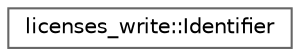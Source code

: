 digraph "类继承关系图"
{
 // LATEX_PDF_SIZE
  bgcolor="transparent";
  edge [fontname=Helvetica,fontsize=10,labelfontname=Helvetica,labelfontsize=10];
  node [fontname=Helvetica,fontsize=10,shape=box,height=0.2,width=0.4];
  rankdir="LR";
  Node0 [id="Node000000",label="licenses_write::Identifier",height=0.2,width=0.4,color="grey40", fillcolor="white", style="filled",URL="$structlicenses__write_1_1_identifier.html",tooltip=" "];
}
